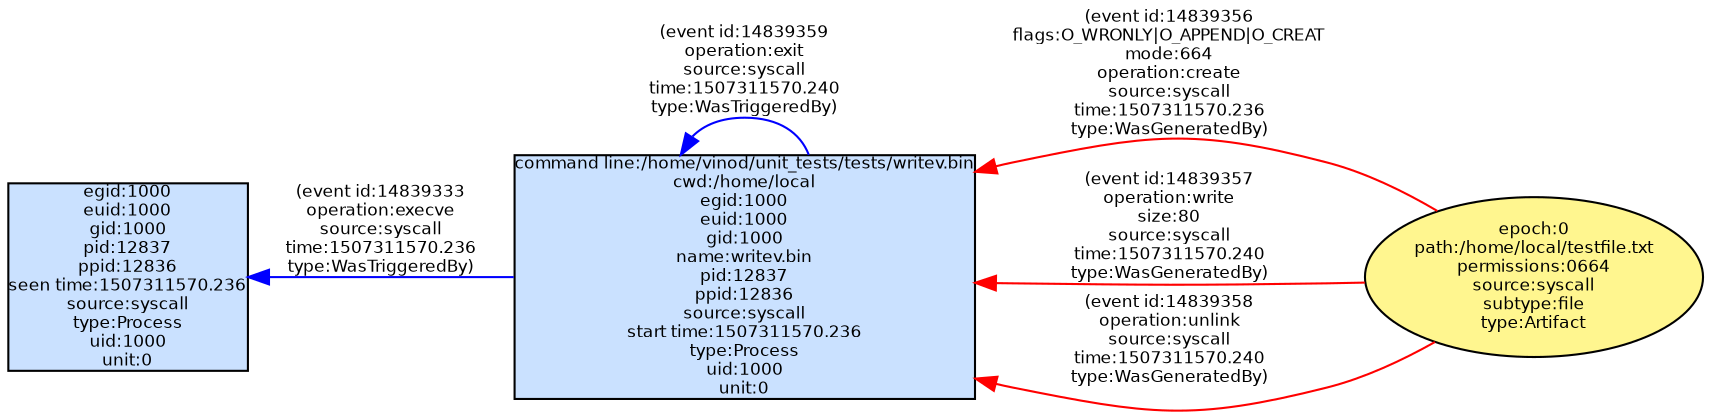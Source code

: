 digraph spade2dot {
graph [rankdir = "RL"];
node [fontname="Helvetica" fontsize="8" style="filled" margin="0.0,0.0"];
edge [fontname="Helvetica" fontsize="8"];
"83b15c7f2658b1a4054c8ee6d887daf8" [label="egid:1000\neuid:1000\ngid:1000\npid:12837\nppid:12836\nseen time:1507311570.236\nsource:syscall\ntype:Process\nuid:1000\nunit:0" shape="box" fillcolor="lightsteelblue1"];
"45619f7a76c4d8fd26aee41aafac1bdc" [label="command line:/home/vinod/unit_tests/tests/writev.bin\ncwd:/home/local\negid:1000\neuid:1000\ngid:1000\nname:writev.bin\npid:12837\nppid:12836\nsource:syscall\nstart time:1507311570.236\ntype:Process\nuid:1000\nunit:0" shape="box" fillcolor="lightsteelblue1"];
"45619f7a76c4d8fd26aee41aafac1bdc" -> "83b15c7f2658b1a4054c8ee6d887daf8" [label="(event id:14839333\noperation:execve\nsource:syscall\ntime:1507311570.236\ntype:WasTriggeredBy)" color="blue" style="solid"];
"a6261f868e98d14394c833a6a93702de" [label="epoch:0\npath:/home/local/testfile.txt\npermissions:0664\nsource:syscall\nsubtype:file\ntype:Artifact" shape="ellipse" fillcolor="khaki1"];
"a6261f868e98d14394c833a6a93702de" -> "45619f7a76c4d8fd26aee41aafac1bdc" [label="(event id:14839356\nflags:O_WRONLY|O_APPEND|O_CREAT\nmode:664\noperation:create\nsource:syscall\ntime:1507311570.236\ntype:WasGeneratedBy)" color="red" style="solid"];
"a6261f868e98d14394c833a6a93702de" -> "45619f7a76c4d8fd26aee41aafac1bdc" [label="(event id:14839357\noperation:write\nsize:80\nsource:syscall\ntime:1507311570.240\ntype:WasGeneratedBy)" color="red" style="solid"];
"a6261f868e98d14394c833a6a93702de" -> "45619f7a76c4d8fd26aee41aafac1bdc" [label="(event id:14839358\noperation:unlink\nsource:syscall\ntime:1507311570.240\ntype:WasGeneratedBy)" color="red" style="solid"];
"45619f7a76c4d8fd26aee41aafac1bdc" -> "45619f7a76c4d8fd26aee41aafac1bdc" [label="(event id:14839359\noperation:exit\nsource:syscall\ntime:1507311570.240\ntype:WasTriggeredBy)" color="blue" style="solid"];
}
